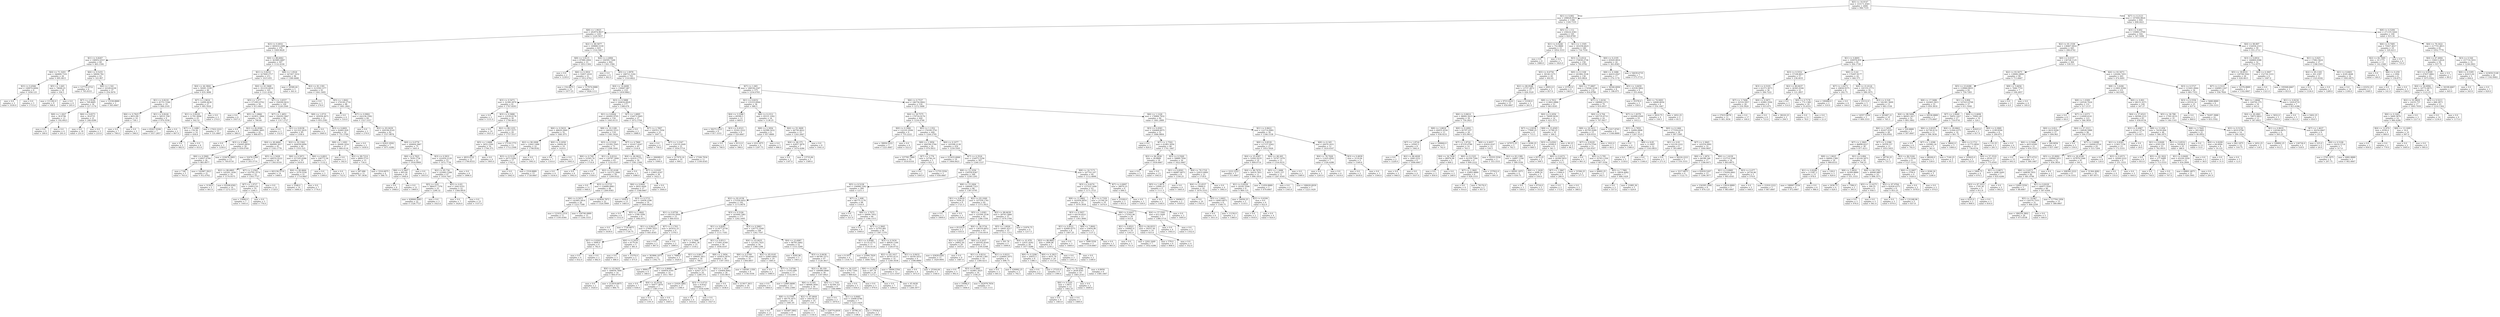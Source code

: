 digraph Tree {
node [shape=box] ;
0 [label="X[5] <= 10.9147\nmse = 333171.4565\nsamples = 2000\nvalue = 996.7335"] ;
1 [label="X[1] <= 0.892\nmse = 298628.9533\nsamples = 1396\nvalue = 1164.7335"] ;
0 -> 1 [labeldistance=2.5, labelangle=45, headlabel="True"] ;
2 [label="X[8] <= 1.9025\nmse = 282874.9637\nsamples = 1201\nvalue = 1220.5637"] ;
1 -> 2 ;
3 [label="X[3] <= 0.4932\nmse = 400410.2486\nsamples = 376\nvalue = 1009.9628"] ;
2 -> 3 ;
4 [label="X[1] <= 0.8267\nmse = 198952.6557\nsamples = 69\nvalue = 465.1594"] ;
3 -> 4 ;
5 [label="X[4] <= 71.3203\nmse = 346800.7101\nsamples = 26\nvalue = 695.4615"] ;
4 -> 5 ;
6 [label="X[3] <= 0.4566\nmse = 109974.6094\nsamples = 8\nvalue = 1458.125"] ;
5 -> 6 ;
7 [label="mse = 0.0\nsamples = 3\nvalue = 1030.0"] ;
6 -> 7 ;
8 [label="mse = 0.0\nsamples = 5\nvalue = 1715.0"] ;
6 -> 8 ;
9 [label="X[5] <= 1.645\nmse = 78648.25\nsamples = 18\nvalue = 356.5"] ;
5 -> 9 ;
10 [label="mse = 111392.0\nsamples = 9\nvalue = 508.0"] ;
9 -> 10 ;
11 [label="mse = 0.0\nsamples = 9\nvalue = 205.0"] ;
9 -> 11 ;
12 [label="X[6] <= 0.5255\nmse = 58094.782\nsamples = 43\nvalue = 325.907"] ;
4 -> 12 ;
13 [label="mse = 127733.4722\nsamples = 6\nvalue = 765.8333"] ;
12 -> 13 ;
14 [label="X[8] <= 1.541\nmse = 10328.6238\nsamples = 37\nvalue = 254.5676"] ;
12 -> 14 ;
15 [label="X[7] <= 2.9142\nmse = 769.8685\nsamples = 34\nvalue = 227.1176"] ;
14 -> 15 ;
16 [label="X[8] <= 1.2027\nmse = 30.6746\nsamples = 13\nvalue = 192.6923"] ;
15 -> 16 ;
17 [label="mse = 0.0\nsamples = 9\nvalue = 189.0"] ;
16 -> 17 ;
18 [label="mse = 0.0\nsamples = 4\nvalue = 201.0"] ;
16 -> 18 ;
19 [label="X[6] <= 0.6573\nmse = 39.6735\nsamples = 21\nvalue = 248.4286"] ;
15 -> 19 ;
20 [label="mse = 0.0\nsamples = 18\nvalue = 251.0"] ;
19 -> 20 ;
21 [label="mse = 0.0\nsamples = 3\nvalue = 233.0"] ;
19 -> 21 ;
22 [label="mse = 13338.8889\nsamples = 3\nvalue = 565.6667"] ;
14 -> 22 ;
23 [label="X[4] <= 88.6062\nmse = 363985.6687\nsamples = 307\nvalue = 1132.4104"] ;
3 -> 23 ;
24 [label="X[1] <= 0.8232\nmse = 327849.2717\nsamples = 211\nvalue = 1015.455"] ;
23 -> 24 ;
25 [label="X[4] <= 44.3844\nmse = 59281.3199\nsamples = 46\nvalue = 635.3696"] ;
24 -> 25 ;
26 [label="X[1] <= 0.8218\nmse = 45751.5346\nsamples = 19\nvalue = 848.2105"] ;
25 -> 26 ;
27 [label="X[6] <= 0.7825\nmse = 8653.89\nsamples = 10\nvalue = 738.1"] ;
26 -> 27 ;
28 [label="mse = 0.0\nsamples = 7\nvalue = 799.0"] ;
27 -> 28 ;
29 [label="mse = 0.0\nsamples = 3\nvalue = 596.0"] ;
27 -> 29 ;
30 [label="X[1] <= 0.8226\nmse = 58531.358\nsamples = 9\nvalue = 970.5556"] ;
26 -> 30 ;
31 [label="mse = 65427.9184\nsamples = 7\nvalue = 1017.2857"] ;
30 -> 31 ;
32 [label="mse = 0.0\nsamples = 2\nvalue = 807.0"] ;
30 -> 32 ;
33 [label="X[7] <= 2.9616\nmse = 14490.4636\nsamples = 27\nvalue = 485.5926"] ;
25 -> 33 ;
34 [label="X[1] <= 0.8229\nmse = 11781.4496\nsamples = 25\nvalue = 502.52"] ;
33 -> 34 ;
35 [label="X[7] <= 2.1488\nmse = 134.56\nsamples = 10\nvalue = 458.8"] ;
34 -> 35 ;
36 [label="mse = 0.0\nsamples = 2\nvalue = 482.0"] ;
35 -> 36 ;
37 [label="mse = 0.0\nsamples = 8\nvalue = 453.0"] ;
35 -> 37 ;
38 [label="mse = 17422.2222\nsamples = 15\nvalue = 531.6667"] ;
34 -> 38 ;
39 [label="mse = 0.0\nsamples = 2\nvalue = 274.0"] ;
33 -> 39 ;
40 [label="X[4] <= 43.3468\nmse = 351219.4918\nsamples = 165\nvalue = 1121.4182"] ;
24 -> 40 ;
41 [label="X[5] <= 1.077\nmse = 271993.0702\nsamples = 56\nvalue = 913.4643"] ;
40 -> 41 ;
42 [label="mse = 0.0\nsamples = 6\nvalue = 1937.0"] ;
41 -> 42 ;
43 [label="X[5] <= 1.0866\nmse = 163831.3904\nsamples = 50\nvalue = 790.64"] ;
41 -> 43 ;
44 [label="mse = 0.0\nsamples = 8\nvalue = 380.0"] ;
43 -> 44 ;
45 [label="X[2] <= 82.8366\nmse = 156800.3605\nsamples = 42\nvalue = 868.8571"] ;
43 -> 45 ;
46 [label="mse = 0.0\nsamples = 3\nvalue = 1256.0"] ;
45 -> 46 ;
47 [label="X[3] <= 0.5682\nmse = 156445.8659\nsamples = 39\nvalue = 839.0769"] ;
45 -> 47 ;
48 [label="X[6] <= 0.5969\nmse = 118927.0784\nsamples = 26\nvalue = 883.8077"] ;
47 -> 48 ;
49 [label="mse = 7.84\nsamples = 5\nvalue = 763.4"] ;
48 -> 49 ;
50 [label="mse = 142967.3923\nsamples = 21\nvalue = 912.4762"] ;
48 -> 50 ;
51 [label="mse = 219478.3905\nsamples = 13\nvalue = 749.6154"] ;
47 -> 51 ;
52 [label="X[7] <= 3.6557\nmse = 358290.9432\nsamples = 109\nvalue = 1228.2569"] ;
40 -> 52 ;
53 [label="X[7] <= 1.4851\nmse = 358292.5847\nsamples = 88\nvalue = 1317.2727"] ;
52 -> 53 ;
54 [label="mse = 0.0\nsamples = 3\nvalue = 152.0"] ;
53 -> 54 ;
55 [label="X[1] <= 0.8238\nmse = 321322.2635\nsamples = 85\nvalue = 1358.4"] ;
53 -> 55 ;
56 [label="X[4] <= 49.4664\nmse = 306999.3017\nsamples = 45\nvalue = 1183.1778"] ;
55 -> 56 ;
57 [label="mse = 32476.5306\nsamples = 7\nvalue = 203.5714"] ;
56 -> 57 ;
58 [label="X[5] <= 2.5428\nmse = 148232.0222\nsamples = 38\nvalue = 1363.6316"] ;
56 -> 58 ;
59 [label="X[2] <= 88.6805\nmse = 145201.1836\nsamples = 16\nvalue = 1170.9375"] ;
58 -> 59 ;
60 [label="mse = 3136.0\nsamples = 2\nvalue = 461.0"] ;
59 -> 60 ;
61 [label="mse = 83208.6582\nsamples = 14\nvalue = 1272.3571"] ;
59 -> 61 ;
62 [label="X[7] <= 2.2562\nmse = 103792.3574\nsamples = 22\nvalue = 1503.7727"] ;
58 -> 62 ;
63 [label="X[7] <= 1.9727\nmse = 104912.01\nsamples = 10\nvalue = 1244.3"] ;
62 -> 63 ;
64 [label="mse = 15606.0\nsamples = 7\nvalue = 1445.0"] ;
63 -> 64 ;
65 [label="mse = 0.0\nsamples = 3\nvalue = 776.0"] ;
63 -> 65 ;
66 [label="mse = 0.0\nsamples = 12\nvalue = 1720.0"] ;
62 -> 66 ;
67 [label="X[2] <= 92.3362\nmse = 264036.6494\nsamples = 40\nvalue = 1555.525"] ;
55 -> 67 ;
68 [label="X[6] <= 0.5973\nmse = 257245.0286\nsamples = 35\nvalue = 1616.0"] ;
67 -> 68 ;
69 [label="mse = 601236.5714\nsamples = 14\nvalue = 1468.0"] ;
68 -> 69 ;
70 [label="X[4] <= 49.4664\nmse = 3579.5556\nsamples = 21\nvalue = 1714.6667"] ;
68 -> 70 ;
71 [label="mse = 2548.0\nsamples = 14\nvalue = 1684.0"] ;
70 -> 71 ;
72 [label="mse = 0.0\nsamples = 7\nvalue = 1776.0"] ;
70 -> 72 ;
73 [label="X[6] <= 0.6821\nmse = 106773.36\nsamples = 5\nvalue = 1132.2"] ;
67 -> 73 ;
74 [label="mse = 0.0\nsamples = 3\nvalue = 1399.0"] ;
73 -> 74 ;
75 [label="mse = 0.0\nsamples = 2\nvalue = 732.0"] ;
73 -> 75 ;
76 [label="X[8] <= 1.0731\nmse = 185936.4671\nsamples = 21\nvalue = 855.2381"] ;
52 -> 76 ;
77 [label="mse = 0.0\nsamples = 2\nvalue = 1840.0"] ;
76 -> 77 ;
78 [label="X[3] <= 0.6601\nmse = 92683.928\nsamples = 19\nvalue = 751.5789"] ;
76 -> 78 ;
79 [label="X[8] <= 1.1093\nmse = 39449.1834\nsamples = 17\nvalue = 669.4118"] ;
78 -> 79 ;
80 [label="mse = 0.0\nsamples = 2\nvalue = 182.0"] ;
79 -> 80 ;
81 [label="X[2] <= 89.7214\nmse = 8809.5733\nsamples = 15\nvalue = 734.4"] ;
79 -> 81 ;
82 [label="mse = 287.686\nsamples = 11\nvalue = 787.3636"] ;
81 -> 82 ;
83 [label="mse = 3316.6875\nsamples = 4\nvalue = 588.75"] ;
81 -> 83 ;
84 [label="mse = 0.0\nsamples = 2\nvalue = 1450.0"] ;
78 -> 84 ;
85 [label="X[8] <= 1.0524\nmse = 347267.1032\nsamples = 96\nvalue = 1389.4688"] ;
23 -> 85 ;
86 [label="mse = 16589.44\nsamples = 5\nvalue = 441.6"] ;
85 -> 86 ;
87 [label="X[2] <= 81.1391\nmse = 313358.1377\nsamples = 91\nvalue = 1441.5495"] ;
85 -> 87 ;
88 [label="mse = 0.0\nsamples = 3\nvalue = 276.0"] ;
87 -> 88 ;
89 [label="X[5] <= 1.0642\nmse = 276149.2716\nsamples = 88\nvalue = 1481.2841"] ;
87 -> 89 ;
90 [label="mse = 0.0\nsamples = 4\nvalue = 510.0"] ;
89 -> 90 ;
91 [label="X[7] <= 0.9902\nmse = 242236.5582\nsamples = 84\nvalue = 1527.5357"] ;
89 -> 91 ;
92 [label="mse = 0.0\nsamples = 2\nvalue = 279.0"] ;
91 -> 92 ;
93 [label="X[2] <= 83.0439\nmse = 209196.9145\nsamples = 82\nvalue = 1557.9878"] ;
91 -> 93 ;
94 [label="mse = 42421.9592\nsamples = 7\nvalue = 1071.4286"] ;
93 -> 94 ;
95 [label="X[0] <= 0.4776\nmse = 200604.5867\nsamples = 75\nvalue = 1603.4"] ;
93 -> 95 ;
96 [label="X[6] <= 0.7825\nmse = 7839.1736\nsamples = 22\nvalue = 1918.0909"] ;
95 -> 96 ;
97 [label="X[6] <= 0.3467\nmse = 893.04\nsamples = 20\nvalue = 1944.6"] ;
96 -> 97 ;
98 [label="mse = 0.0\nsamples = 8\nvalue = 1908.0"] ;
97 -> 98 ;
99 [label="mse = 0.0\nsamples = 12\nvalue = 1969.0"] ;
97 -> 99 ;
100 [label="mse = 0.0\nsamples = 2\nvalue = 1653.0"] ;
96 -> 100 ;
101 [label="X[3] <= 0.5831\nmse = 222450.2129\nsamples = 53\nvalue = 1472.7736"] ;
95 -> 101 ;
102 [label="X[2] <= 85.736\nmse = 225062.5306\nsamples = 47\nvalue = 1418.7447"] ;
101 -> 102 ;
103 [label="X[5] <= 4.83\nmse = 386437.7376\nsamples = 25\nvalue = 1290.32"] ;
102 -> 103 ;
104 [label="mse = 428060.4483\nsamples = 22\nvalue = 1326.7727"] ;
103 -> 104 ;
105 [label="mse = 0.0\nsamples = 3\nvalue = 1023.0"] ;
103 -> 105 ;
106 [label="X[5] <= 4.83\nmse = 1642.0351\nsamples = 22\nvalue = 1564.6818"] ;
102 -> 106 ;
107 [label="mse = 0.0\nsamples = 7\nvalue = 1624.0"] ;
106 -> 107 ;
108 [label="mse = 0.0\nsamples = 15\nvalue = 1537.0"] ;
106 -> 108 ;
109 [label="mse = 0.0\nsamples = 6\nvalue = 1896.0"] ;
101 -> 109 ;
110 [label="X[2] <= 80.5877\nmse = 199880.5339\nsamples = 825\nvalue = 1316.5467"] ;
2 -> 110 ;
111 [label="X[8] <= 5.9115\nmse = 87980.2004\nsamples = 23\nvalue = 1853.1304"] ;
110 -> 111 ;
112 [label="mse = 0.0\nsamples = 2\nvalue = 1230.0"] ;
111 -> 112 ;
113 [label="X[6] <= 0.3916\nmse = 55857.2018\nsamples = 21\nvalue = 1912.4762"] ;
111 -> 113 ;
114 [label="mse = 154.6875\nsamples = 12\nvalue = 1977.25"] ;
113 -> 114 ;
115 [label="mse = 117074.0988\nsamples = 9\nvalue = 1826.1111"] ;
113 -> 115 ;
116 [label="X[4] <= 2.4994\nmse = 194595.7268\nsamples = 802\nvalue = 1301.1584"] ;
110 -> 116 ;
117 [label="mse = 0.0\nsamples = 9\nvalue = 462.0"] ;
116 -> 117 ;
118 [label="X[5] <= 1.0978\nmse = 188721.5182\nsamples = 793\nvalue = 1310.6822"] ;
116 -> 118 ;
119 [label="X[4] <= 14.4408\nmse = 158467.087\nsamples = 218\nvalue = 1459.9862"] ;
118 -> 119 ;
120 [label="X[3] <= 0.5473\nmse = 32390.2879\nsamples = 41\nvalue = 1767.8293"] ;
119 -> 120 ;
121 [label="mse = 0.0\nsamples = 2\nvalue = 1151.0"] ;
120 -> 121 ;
122 [label="X[3] <= 0.5888\nmse = 13539.0178\nsamples = 39\nvalue = 1799.4615"] ;
120 -> 122 ;
123 [label="mse = 0.0\nsamples = 10\nvalue = 1921.0"] ;
122 -> 123 ;
124 [label="X[2] <= 89.1255\nmse = 11357.5577\nsamples = 29\nvalue = 1757.5517"] ;
122 -> 124 ;
125 [label="X[5] <= 1.0488\nmse = 3652.2344\nsamples = 16\nvalue = 1794.375"] ;
124 -> 125 ;
126 [label="mse = 4819.4722\nsamples = 12\nvalue = 1790.8333"] ;
125 -> 126 ;
127 [label="mse = 0.0\nsamples = 4\nvalue = 1805.0"] ;
125 -> 127 ;
128 [label="mse = 17118.1775\nsamples = 13\nvalue = 1712.2308"] ;
124 -> 128 ;
129 [label="X[3] <= 0.5888\nmse = 160634.6929\nsamples = 177\nvalue = 1388.678"] ;
119 -> 129 ;
130 [label="X[1] <= 0.8264\nmse = 140492.9705\nsamples = 150\nvalue = 1445.6133"] ;
129 -> 130 ;
131 [label="X[6] <= 0.5619\nmse = 48629.2969\nsamples = 32\nvalue = 1681.875"] ;
130 -> 131 ;
132 [label="X[2] <= 90.2008\nmse = 13042.1488\nsamples = 22\nvalue = 1798.8182"] ;
131 -> 132 ;
133 [label="X[3] <= 0.5132\nmse = 2673.5294\nsamples = 17\nvalue = 1742.0"] ;
132 -> 133 ;
134 [label="mse = 0.0\nsamples = 2\nvalue = 1842.0"] ;
133 -> 134 ;
135 [label="mse = 1518.8889\nsamples = 15\nvalue = 1728.6667"] ;
133 -> 135 ;
136 [label="mse = 0.0\nsamples = 5\nvalue = 1992.0"] ;
132 -> 136 ;
137 [label="X[0] <= 0.2058\nmse = 30644.04\nsamples = 10\nvalue = 1424.6"] ;
131 -> 137 ;
138 [label="mse = 0.0\nsamples = 7\nvalue = 1310.0"] ;
137 -> 138 ;
139 [label="mse = 0.0\nsamples = 3\nvalue = 1692.0"] ;
137 -> 139 ;
140 [label="X[8] <= 10.1189\nmse = 146162.5533\nsamples = 118\nvalue = 1381.5424"] ;
130 -> 140 ;
141 [label="X[3] <= 0.5329\nmse = 155392.3565\nsamples = 73\nvalue = 1298.1644"] ;
140 -> 141 ;
142 [label="X[6] <= 0.749\nmse = 52565.76\nsamples = 10\nvalue = 1714.8"] ;
141 -> 142 ;
143 [label="mse = 0.0\nsamples = 4\nvalue = 1434.0"] ;
142 -> 143 ;
144 [label="mse = 0.0\nsamples = 6\nvalue = 1902.0"] ;
142 -> 144 ;
145 [label="X[1] <= 0.8314\nmse = 139787.3006\nsamples = 63\nvalue = 1232.0317"] ;
141 -> 145 ;
146 [label="mse = 0.0\nsamples = 4\nvalue = 1558.0"] ;
145 -> 146 ;
147 [label="X[2] <= 83.4168\nmse = 141572.2666\nsamples = 59\nvalue = 1209.9322"] ;
145 -> 147 ;
148 [label="mse = 0.0\nsamples = 11\nvalue = 948.0"] ;
147 -> 148 ;
149 [label="X[3] <= 0.5735\nmse = 154689.9983\nsamples = 48\nvalue = 1269.9583"] ;
147 -> 149 ;
150 [label="X[6] <= 0.5973\nmse = 142465.5814\nsamples = 26\nvalue = 1223.7308"] ;
149 -> 150 ;
151 [label="mse = 121632.2314\nsamples = 11\nvalue = 1195.6364"] ;
150 -> 151 ;
152 [label="mse = 156740.0889\nsamples = 15\nvalue = 1244.3333"] ;
150 -> 152 ;
153 [label="mse = 163626.7872\nsamples = 22\nvalue = 1324.5909"] ;
149 -> 153 ;
154 [label="X[7] <= 4.7969\nmse = 101617.6267\nsamples = 45\nvalue = 1516.8"] ;
140 -> 154 ;
155 [label="X[4] <= 46.9622\nmse = 42410.1775\nsamples = 39\nvalue = 1581.2308"] ;
154 -> 155 ;
156 [label="mse = 0.0\nsamples = 3\nvalue = 1086.0"] ;
155 -> 156 ;
157 [label="X[7] <= 4.0165\nmse = 23803.4167\nsamples = 36\nvalue = 1622.5"] ;
155 -> 157 ;
158 [label="X[6] <= 0.8441\nmse = 9932.4444\nsamples = 27\nvalue = 1548.6667"] ;
157 -> 158 ;
159 [label="mse = 1050.0\nsamples = 13\nvalue = 1483.0"] ;
158 -> 159 ;
160 [label="X[3] <= 0.5733\nmse = 10458.2296\nsamples = 14\nvalue = 1609.6429"] ;
158 -> 160 ;
161 [label="mse = 0.0\nsamples = 6\nvalue = 1512.0"] ;
160 -> 161 ;
162 [label="X[5] <= 1.0642\nmse = 5788.3594\nsamples = 8\nvalue = 1682.875"] ;
160 -> 162 ;
163 [label="mse = 0.0\nsamples = 4\nvalue = 1639.0"] ;
162 -> 163 ;
164 [label="mse = 7726.6875\nsamples = 4\nvalue = 1726.75"] ;
162 -> 164 ;
165 [label="mse = 0.0\nsamples = 9\nvalue = 1844.0"] ;
157 -> 165 ;
166 [label="mse = 284089.0\nsamples = 6\nvalue = 1098.0"] ;
154 -> 166 ;
167 [label="X[7] <= 1.6895\nmse = 154473.5665\nsamples = 27\nvalue = 1072.3704"] ;
129 -> 167 ;
168 [label="mse = 0.0\nsamples = 2\nvalue = 1888.0"] ;
167 -> 168 ;
169 [label="X[7] <= 2.7897\nmse = 109353.7056\nsamples = 25\nvalue = 1007.12"] ;
167 -> 169 ;
170 [label="mse = 0.0\nsamples = 4\nvalue = 758.0"] ;
169 -> 170 ;
171 [label="X[7] <= 3.2347\nmse = 116110.2449\nsamples = 21\nvalue = 1054.5714"] ;
169 -> 171 ;
172 [label="mse = 217970.16\nsamples = 10\nvalue = 994.2"] ;
171 -> 172 ;
173 [label="mse = 17184.7934\nsamples = 11\nvalue = 1109.4545"] ;
171 -> 173 ;
174 [label="X[7] <= 1.065\nmse = 188536.2307\nsamples = 575\nvalue = 1254.0765"] ;
118 -> 174 ;
175 [label="X[1] <= 0.8252\nmse = 135333.6944\nsamples = 36\nvalue = 980.5"] ;
174 -> 175 ;
176 [label="X[4] <= 5.5386\nmse = 69390.5\nsamples = 12\nvalue = 669.0"] ;
175 -> 176 ;
177 [label="mse = 59273.2222\nsamples = 6\nvalue = 817.3333"] ;
176 -> 177 ;
178 [label="X[3] <= 0.4523\nmse = 35502.2222\nsamples = 6\nvalue = 520.6667"] ;
176 -> 178 ;
179 [label="mse = 0.0\nsamples = 2\nvalue = 766.0"] ;
178 -> 179 ;
180 [label="mse = 8112.0\nsamples = 4\nvalue = 398.0"] ;
178 -> 180 ;
181 [label="X[6] <= 0.2312\nmse = 95531.1042\nsamples = 24\nvalue = 1136.25"] ;
175 -> 181 ;
182 [label="X[8] <= 2.3956\nmse = 92588.5432\nsamples = 9\nvalue = 957.8889"] ;
181 -> 182 ;
183 [label="mse = 414.1875\nsamples = 4\nvalue = 1297.75"] ;
182 -> 183 ;
184 [label="mse = 0.0\nsamples = 5\nvalue = 686.0"] ;
182 -> 184 ;
185 [label="X[4] <= 55.3609\nmse = 66756.4622\nsamples = 15\nvalue = 1243.2667"] ;
181 -> 185 ;
186 [label="X[4] <= 46.375\nmse = 42857.3878\nsamples = 7\nvalue = 1474.4286"] ;
185 -> 186 ;
187 [label="mse = 0.0\nsamples = 2\nvalue = 1187.0"] ;
186 -> 187 ;
188 [label="mse = 13735.84\nsamples = 5\nvalue = 1589.4"] ;
186 -> 188 ;
189 [label="mse = 0.0\nsamples = 8\nvalue = 1041.0"] ;
185 -> 189 ;
190 [label="X[6] <= 0.7537\nmse = 186756.9062\nsamples = 539\nvalue = 1272.3488"] ;
174 -> 190 ;
191 [label="X[4] <= 18.7575\nmse = 179724.9176\nsamples = 449\nvalue = 1234.4766"] ;
190 -> 191 ;
192 [label="X[0] <= 0.1906\nmse = 122101.9506\nsamples = 9\nvalue = 755.2222"] ;
191 -> 192 ;
193 [label="mse = 39950.2222\nsamples = 3\nvalue = 1221.6667"] ;
192 -> 193 ;
194 [label="mse = 0.0\nsamples = 6\nvalue = 522.0"] ;
192 -> 194 ;
195 [label="X[5] <= 1.1352\nmse = 176109.3741\nsamples = 440\nvalue = 1244.2795"] ;
191 -> 195 ;
196 [label="X[8] <= 2.3956\nmse = 284196.5764\nsamples = 24\nvalue = 979.5833"] ;
195 -> 196 ;
197 [label="mse = 337785.7064\nsamples = 19\nvalue = 1018.6316"] ;
196 -> 197 ;
198 [label="X[7] <= 3.776\nmse = 52746.16\nsamples = 5\nvalue = 831.2"] ;
196 -> 198 ;
199 [label="mse = 0.0\nsamples = 2\nvalue = 1093.0"] ;
198 -> 199 ;
200 [label="mse = 11755.5556\nsamples = 3\nvalue = 656.6667"] ;
198 -> 200 ;
201 [label="X[0] <= 0.1077\nmse = 165598.2138\nsamples = 416\nvalue = 1259.5505"] ;
195 -> 201 ;
202 [label="mse = 215433.6066\nsamples = 19\nvalue = 1664.8421"] ;
201 -> 202 ;
203 [label="X[7] <= 4.3524\nmse = 154975.5356\nsamples = 397\nvalue = 1240.1537"] ;
201 -> 203 ;
204 [label="X[8] <= 12.3256\nmse = 150559.8367\nsamples = 348\nvalue = 1258.1293"] ;
203 -> 204 ;
205 [label="X[5] <= 8.5238\nmse = 156066.3362\nsamples = 260\nvalue = 1211.1"] ;
204 -> 205 ;
206 [label="X[2] <= 82.4158\nmse = 175329.4452\nsamples = 192\nvalue = 1173.9479"] ;
205 -> 206 ;
207 [label="X[1] <= 0.8758\nmse = 195318.5956\nsamples = 15\nvalue = 840.9333"] ;
206 -> 207 ;
208 [label="X[1] <= 0.8412\nmse = 27909.7025\nsamples = 11\nvalue = 645.4545"] ;
207 -> 208 ;
209 [label="X[1] <= 0.8263\nmse = 5000.0\nsamples = 6\nvalue = 782.0"] ;
208 -> 209 ;
210 [label="mse = 0.0\nsamples = 4\nvalue = 832.0"] ;
209 -> 210 ;
211 [label="mse = 0.0\nsamples = 2\nvalue = 682.0"] ;
209 -> 211 ;
212 [label="X[0] <= 0.2419\nmse = 6179.44\nsamples = 5\nvalue = 481.6"] ;
208 -> 212 ;
213 [label="mse = 0.0\nsamples = 3\nvalue = 486.0"] ;
212 -> 213 ;
214 [label="mse = 15376.0\nsamples = 2\nvalue = 475.0"] ;
212 -> 214 ;
215 [label="X[7] <= 2.1763\nmse = 261632.25\nsamples = 4\nvalue = 1378.5"] ;
207 -> 215 ;
216 [label="mse = 0.0\nsamples = 2\nvalue = 867.0"] ;
215 -> 216 ;
217 [label="mse = 0.0\nsamples = 2\nvalue = 1890.0"] ;
215 -> 217 ;
218 [label="X[3] <= 0.5194\nmse = 163440.7961\nsamples = 177\nvalue = 1202.1695"] ;
206 -> 218 ;
219 [label="X[1] <= 0.8287\nmse = 213477.0756\nsamples = 71\nvalue = 1111.7183"] ;
218 -> 219 ;
220 [label="X[7] <= 3.7406\nmse = 314861.36\nsamples = 15\nvalue = 1318.2"] ;
219 -> 220 ;
221 [label="mse = 363866.1875\nsamples = 12\nvalue = 1392.75"] ;
220 -> 221 ;
222 [label="mse = 7688.0\nsamples = 3\nvalue = 1020.0"] ;
220 -> 222 ;
223 [label="X[1] <= 0.8513\nmse = 171841.6349\nsamples = 56\nvalue = 1056.4107"] ;
219 -> 223 ;
224 [label="X[1] <= 0.8411\nmse = 199045.3611\nsamples = 18\nvalue = 780.5"] ;
223 -> 224 ;
225 [label="X[4] <= 43.9435\nmse = 184656.7806\nsamples = 14\nvalue = 904.0714"] ;
224 -> 225 ;
226 [label="mse = 0.0\nsamples = 2\nvalue = 1020.0"] ;
225 -> 226 ;
227 [label="mse = 212819.6875\nsamples = 12\nvalue = 884.75"] ;
225 -> 227 ;
228 [label="mse = 8904.5\nsamples = 4\nvalue = 348.0"] ;
224 -> 228 ;
229 [label="X[8] <= 2.3956\nmse = 105814.5679\nsamples = 38\nvalue = 1187.1053"] ;
223 -> 229 ;
230 [label="X[1] <= 0.8688\nmse = 164954.4541\nsamples = 14\nvalue = 1011.7857"] ;
229 -> 230 ;
231 [label="mse = 0.0\nsamples = 7\nvalue = 638.0"] ;
230 -> 231 ;
232 [label="X[4] <= 45.6534\nmse = 50477.3878\nsamples = 7\nvalue = 1385.5714"] ;
230 -> 232 ;
233 [label="mse = 0.0\nsamples = 4\nvalue = 1191.0"] ;
232 -> 233 ;
234 [label="mse = 0.0\nsamples = 3\nvalue = 1645.0"] ;
232 -> 234 ;
235 [label="X[4] <= 79.6111\nmse = 42927.3177\nsamples = 24\nvalue = 1289.375"] ;
229 -> 235 ;
236 [label="mse = 21620.5882\nsamples = 17\nvalue = 1396.0"] ;
235 -> 236 ;
237 [label="X[3] <= 0.4733\nmse = 8.8163\nsamples = 7\nvalue = 1030.4286"] ;
235 -> 237 ;
238 [label="mse = 0.0\nsamples = 4\nvalue = 1033.0"] ;
237 -> 238 ;
239 [label="mse = 0.0\nsamples = 3\nvalue = 1027.0"] ;
237 -> 239 ;
240 [label="X[3] <= 0.5883\nmse = 120775.3549\nsamples = 106\nvalue = 1262.7547"] ;
218 -> 240 ;
241 [label="X[4] <= 43.9435\nmse = 121243.7425\nsamples = 54\nvalue = 1368.1296"] ;
240 -> 241 ;
242 [label="X[6] <= 0.5769\nmse = 157781.6441\nsamples = 35\nvalue = 1304.6857"] ;
241 -> 242 ;
243 [label="X[5] <= 1.1629\nmse = 150464.8062\nsamples = 26\nvalue = 1355.9615"] ;
242 -> 243 ;
244 [label="mse = 0.0\nsamples = 8\nvalue = 1438.0"] ;
243 -> 244 ;
245 [label="mse = 213017.3611\nsamples = 18\nvalue = 1319.5"] ;
243 -> 245 ;
246 [label="mse = 149381.1358\nsamples = 9\nvalue = 1156.5556"] ;
242 -> 246 ;
247 [label="X[2] <= 85.0145\nmse = 32863.6842\nsamples = 19\nvalue = 1485.0"] ;
241 -> 247 ;
248 [label="mse = 0.0\nsamples = 2\nvalue = 1080.0"] ;
247 -> 248 ;
249 [label="X[7] <= 3.6706\nmse = 15162.699\nsamples = 17\nvalue = 1532.6471"] ;
247 -> 249 ;
250 [label="mse = 0.0\nsamples = 4\nvalue = 1664.0"] ;
249 -> 250 ;
251 [label="mse = 12885.8698\nsamples = 13\nvalue = 1492.2308"] ;
249 -> 251 ;
252 [label="X[4] <= 23.6987\nmse = 96783.5662\nsamples = 52\nvalue = 1153.3269"] ;
240 -> 252 ;
253 [label="mse = 9292.96\nsamples = 5\nvalue = 1463.2"] ;
252 -> 253 ;
254 [label="X[3] <= 0.6638\nmse = 94789.3373\nsamples = 47\nvalue = 1120.3617"] ;
252 -> 254 ;
255 [label="X[2] <= 89.359\nmse = 100089.0848\nsamples = 39\nvalue = 1167.6923"] ;
254 -> 255 ;
256 [label="X[6] <= 0.505\nmse = 86948.3956\nsamples = 30\nvalue = 1107.9333"] ;
255 -> 256 ;
257 [label="X[8] <= 9.3769\nmse = 48176.3475\nsamples = 20\nvalue = 1081.05"] ;
256 -> 257 ;
258 [label="mse = 0.0\nsamples = 11\nvalue = 1057.0"] ;
257 -> 258 ;
259 [label="mse = 105487.5802\nsamples = 9\nvalue = 1110.4444"] ;
257 -> 259 ;
260 [label="X[2] <= 87.8644\nmse = 160156.21\nsamples = 10\nvalue = 1161.7"] ;
256 -> 260 ;
261 [label="mse = 0.0\nsamples = 3\nvalue = 1156.0"] ;
260 -> 261 ;
262 [label="mse = 228774.6939\nsamples = 7\nvalue = 1164.1429"] ;
260 -> 262 ;
263 [label="X[5] <= 1.7161\nmse = 92308.321\nsamples = 9\nvalue = 1366.8889"] ;
255 -> 263 ;
264 [label="mse = 0.0\nsamples = 2\nvalue = 1870.0"] ;
263 -> 264 ;
265 [label="X[1] <= 0.8485\nmse = 25698.9796\nsamples = 7\nvalue = 1223.1429"] ;
263 -> 265 ;
266 [label="mse = 16796.16\nsamples = 5\nvalue = 1188.8"] ;
265 -> 266 ;
267 [label="mse = 37636.0\nsamples = 2\nvalue = 1309.0"] ;
265 -> 267 ;
268 [label="X[4] <= 36.2337\nmse = 4792.7344\nsamples = 8\nvalue = 889.625"] ;
254 -> 268 ;
269 [label="mse = 0.0\nsamples = 5\nvalue = 836.0"] ;
268 -> 269 ;
270 [label="mse = 0.0\nsamples = 3\nvalue = 979.0"] ;
268 -> 270 ;
271 [label="X[7] <= 1.608\nmse = 86775.1176\nsamples = 68\nvalue = 1316.0"] ;
205 -> 271 ;
272 [label="mse = 0.0\nsamples = 2\nvalue = 321.0"] ;
271 -> 272 ;
273 [label="X[8] <= 3.7075\nmse = 58494.7952\nsamples = 66\nvalue = 1346.1515"] ;
271 -> 273 ;
274 [label="mse = 0.0\nsamples = 8\nvalue = 1049.0"] ;
273 -> 274 ;
275 [label="X[7] <= 2.3845\nmse = 52703.981\nsamples = 58\nvalue = 1387.1379"] ;
273 -> 275 ;
276 [label="X[1] <= 0.8589\nmse = 31132.4775\nsamples = 17\nvalue = 1534.4118"] ;
275 -> 276 ;
277 [label="mse = 9.1875\nsamples = 4\nvalue = 1318.75"] ;
276 -> 277 ;
278 [label="mse = 21994.7929\nsamples = 13\nvalue = 1600.7692"] ;
276 -> 278 ;
279 [label="X[3] <= 0.5434\nmse = 48926.1166\nsamples = 41\nvalue = 1326.0732"] ;
275 -> 279 ;
280 [label="X[2] <= 83.1617\nmse = 30703.4131\nsamples = 32\nvalue = 1249.3438"] ;
279 -> 280 ;
281 [label="X[6] <= 0.3434\nmse = 287.79\nsamples = 20\nvalue = 1272.1"] ;
280 -> 281 ;
282 [label="mse = 0.0\nsamples = 7\nvalue = 1294.0"] ;
281 -> 282 ;
283 [label="mse = 45.4438\nsamples = 13\nvalue = 1260.3077"] ;
281 -> 283 ;
284 [label="mse = 79094.5764\nsamples = 12\nvalue = 1211.4167"] ;
280 -> 284 ;
285 [label="X[1] <= 0.8432\nmse = 18356.5432\nsamples = 9\nvalue = 1598.8889"] ;
279 -> 285 ;
286 [label="mse = 0.0\nsamples = 4\nvalue = 1672.0"] ;
285 -> 286 ;
287 [label="mse = 25344.64\nsamples = 5\nvalue = 1540.4"] ;
285 -> 287 ;
288 [label="X[8] <= 15.2004\nmse = 108448.7323\nsamples = 88\nvalue = 1397.0795"] ;
204 -> 288 ;
289 [label="X[1] <= 0.8416\nmse = 7656.25\nsamples = 6\nvalue = 1721.5"] ;
288 -> 289 ;
290 [label="mse = 0.0\nsamples = 3\nvalue = 1809.0"] ;
289 -> 290 ;
291 [label="mse = 0.0\nsamples = 3\nvalue = 1634.0"] ;
289 -> 291 ;
292 [label="X[2] <= 83.1049\nmse = 107559.1761\nsamples = 82\nvalue = 1373.3415"] ;
288 -> 292 ;
293 [label="X[5] <= 1.6383\nmse = 155500.3536\nsamples = 45\nvalue = 1286.1556"] ;
292 -> 293 ;
294 [label="mse = 81225.0\nsamples = 2\nvalue = 635.0"] ;
293 -> 294 ;
295 [label="X[4] <= 56.5734\nmse = 138316.6652\nsamples = 43\nvalue = 1316.4419"] ;
293 -> 295 ;
296 [label="X[1] <= 0.8221\nmse = 24802.44\nsamples = 20\nvalue = 1455.6"] ;
295 -> 296 ;
297 [label="mse = 43628.6281\nsamples = 11\nvalue = 1429.9091"] ;
296 -> 297 ;
298 [label="mse = 0.0\nsamples = 9\nvalue = 1487.0"] ;
296 -> 298 ;
299 [label="X[0] <= 0.2037\nmse = 205542.8544\nsamples = 23\nvalue = 1195.4348"] ;
295 -> 299 ;
300 [label="X[1] <= 0.8214\nmse = 138140.1385\nsamples = 19\nvalue = 1300.4211"] ;
299 -> 300 ;
301 [label="mse = 0.0\nsamples = 3\nvalue = 992.0"] ;
300 -> 301 ;
302 [label="X[3] <= 0.5845\nmse = 142861.5625\nsamples = 16\nvalue = 1358.25"] ;
300 -> 302 ;
303 [label="mse = 10086.0\nsamples = 7\nvalue = 1406.0"] ;
302 -> 303 ;
304 [label="mse = 242978.7654\nsamples = 9\nvalue = 1321.1111"] ;
302 -> 304 ;
305 [label="X[1] <= 0.8221\nmse = 224664.1875\nsamples = 4\nvalue = 696.75"] ;
299 -> 305 ;
306 [label="mse = 0.0\nsamples = 2\nvalue = 601.0"] ;
305 -> 306 ;
307 [label="mse = 430992.25\nsamples = 2\nvalue = 792.5"] ;
305 -> 307 ;
308 [label="X[2] <= 88.6639\nmse = 28763.5866\nsamples = 37\nvalue = 1479.3784"] ;
292 -> 308 ;
309 [label="X[5] <= 1.6026\nmse = 16641.6217\nsamples = 33\nvalue = 1511.1212"] ;
308 -> 309 ;
310 [label="mse = 501.76\nsamples = 5\nvalue = 1699.8"] ;
309 -> 310 ;
311 [label="X[4] <= 41.878\nmse = 12031.4592\nsamples = 28\nvalue = 1477.4286"] ;
309 -> 311 ;
312 [label="X[0] <= 0.3296\nmse = 20455.5\nsamples = 8\nvalue = 1386.5"] ;
311 -> 312 ;
313 [label="mse = 0.0\nsamples = 2\nvalue = 1376.0"] ;
312 -> 313 ;
314 [label="mse = 27225.0\nsamples = 6\nvalue = 1390.0"] ;
312 -> 314 ;
315 [label="X[0] <= 0.3815\nmse = 4031.76\nsamples = 20\nvalue = 1513.8"] ;
311 -> 315 ;
316 [label="X[4] <= 78.5296\nmse = 2638.4541\nsamples = 14\nvalue = 1483.2143"] ;
315 -> 316 ;
317 [label="X[6] <= 0.5101\nmse = 1.6875\nsamples = 12\nvalue = 1462.25"] ;
316 -> 317 ;
318 [label="mse = 0.0\nsamples = 9\nvalue = 1463.0"] ;
317 -> 318 ;
319 [label="mse = 0.0\nsamples = 3\nvalue = 1460.0"] ;
317 -> 319 ;
320 [label="mse = 0.0\nsamples = 2\nvalue = 1609.0"] ;
316 -> 320 ;
321 [label="mse = 6.8056\nsamples = 6\nvalue = 1585.1667"] ;
315 -> 321 ;
322 [label="mse = 51876.75\nsamples = 4\nvalue = 1217.5"] ;
308 -> 322 ;
323 [label="X[8] <= 16.7173\nmse = 167743.107\nsamples = 49\nvalue = 1112.4898"] ;
203 -> 323 ;
324 [label="X[3] <= 0.6274\nmse = 157522.1406\nsamples = 43\nvalue = 1171.3721"] ;
323 -> 324 ;
325 [label="X[8] <= 11.9862\nmse = 162456.9054\nsamples = 33\nvalue = 1079.3939"] ;
324 -> 325 ;
326 [label="X[3] <= 0.5957\nmse = 64154.8521\nsamples = 13\nvalue = 1303.3846"] ;
325 -> 326 ;
327 [label="X[1] <= 0.8521\nmse = 42668.4375\nsamples = 8\nvalue = 1407.25"] ;
326 -> 327 ;
328 [label="X[2] <= 88.8662\nmse = 2496.96\nsamples = 5\nvalue = 1250.2"] ;
327 -> 328 ;
329 [label="mse = 0.0\nsamples = 3\nvalue = 1291.0"] ;
328 -> 329 ;
330 [label="mse = 0.0\nsamples = 2\nvalue = 1189.0"] ;
328 -> 330 ;
331 [label="mse = 0.0\nsamples = 3\nvalue = 1669.0"] ;
327 -> 331 ;
332 [label="X[8] <= 7.8002\nmse = 53654.96\nsamples = 5\nvalue = 1137.2"] ;
326 -> 332 ;
333 [label="mse = 7099.5556\nsamples = 3\nvalue = 1318.6667"] ;
332 -> 333 ;
334 [label="mse = 0.0\nsamples = 2\nvalue = 865.0"] ;
332 -> 334 ;
335 [label="X[6] <= 0.4447\nmse = 172543.96\nsamples = 20\nvalue = 933.8"] ;
325 -> 335 ;
336 [label="X[1] <= 0.8521\nmse = 104862.0\nsamples = 10\nvalue = 1242.0"] ;
335 -> 336 ;
337 [label="mse = 0.0\nsamples = 3\nvalue = 751.0"] ;
336 -> 337 ;
338 [label="mse = 2202.2449\nsamples = 7\nvalue = 1452.4286"] ;
336 -> 338 ;
339 [label="X[2] <= 84.8253\nmse = 50251.44\nsamples = 10\nvalue = 625.6"] ;
335 -> 339 ;
340 [label="mse = 578.0\nsamples = 6\nvalue = 808.0"] ;
339 -> 340 ;
341 [label="mse = 0.0\nsamples = 4\nvalue = 352.0"] ;
339 -> 341 ;
342 [label="X[7] <= 4.7329\nmse = 21190.29\nsamples = 10\nvalue = 1474.9"] ;
324 -> 342 ;
343 [label="X[4] <= 57.5583\nmse = 612.2449\nsamples = 7\nvalue = 1380.5714"] ;
342 -> 343 ;
344 [label="mse = 0.0\nsamples = 4\nvalue = 1402.0"] ;
343 -> 344 ;
345 [label="mse = 0.0\nsamples = 3\nvalue = 1352.0"] ;
343 -> 345 ;
346 [label="mse = 0.0\nsamples = 3\nvalue = 1695.0"] ;
342 -> 346 ;
347 [label="X[7] <= 4.8097\nmse = 38070.25\nsamples = 6\nvalue = 690.5"] ;
323 -> 347 ;
348 [label="mse = 23328.0\nsamples = 3\nvalue = 853.0"] ;
347 -> 348 ;
349 [label="mse = 0.0\nsamples = 3\nvalue = 528.0"] ;
347 -> 349 ;
350 [label="X[6] <= 1.1226\nmse = 178984.7832\nsamples = 90\nvalue = 1461.2889"] ;
190 -> 350 ;
351 [label="X[3] <= 0.4583\nmse = 104468.6075\nsamples = 51\nvalue = 1686.9804"] ;
350 -> 351 ;
352 [label="mse = 0.0\nsamples = 3\nvalue = 820.0"] ;
351 -> 352 ;
353 [label="X[7] <= 2.7502\nmse = 61083.3056\nsamples = 48\nvalue = 1741.1667"] ;
351 -> 353 ;
354 [label="X[2] <= 84.2936\nmse = 28.8889\nsamples = 18\nvalue = 1939.6667"] ;
353 -> 354 ;
355 [label="mse = 0.0\nsamples = 5\nvalue = 1931.0"] ;
354 -> 355 ;
356 [label="mse = 0.0\nsamples = 13\nvalue = 1943.0"] ;
354 -> 356 ;
357 [label="X[3] <= 0.5569\nmse = 59889.7956\nsamples = 30\nvalue = 1622.0667"] ;
353 -> 357 ;
358 [label="X[1] <= 0.8593\nmse = 66887.6875\nsamples = 8\nvalue = 1358.25"] ;
357 -> 358 ;
359 [label="X[5] <= 1.4874\nmse = 12004.25\nsamples = 4\nvalue = 1111.5"] ;
358 -> 359 ;
360 [label="mse = 0.0\nsamples = 2\nvalue = 1164.0"] ;
359 -> 360 ;
361 [label="mse = 18496.0\nsamples = 2\nvalue = 1059.0"] ;
359 -> 361 ;
362 [label="mse = 0.0\nsamples = 4\nvalue = 1605.0"] ;
358 -> 362 ;
363 [label="X[4] <= 79.1718\nmse = 22833.0909\nsamples = 22\nvalue = 1718.0"] ;
357 -> 363 ;
364 [label="X[4] <= 23.4537\nmse = 19684.0\nsamples = 18\nvalue = 1679.3333"] ;
363 -> 364 ;
365 [label="mse = 0.0\nsamples = 10\nvalue = 1783.0"] ;
364 -> 365 ;
366 [label="X[5] <= 1.6403\nmse = 14063.6875\nsamples = 8\nvalue = 1549.75"] ;
364 -> 366 ;
367 [label="mse = 0.0\nsamples = 6\nvalue = 1611.0"] ;
366 -> 367 ;
368 [label="mse = 11236.0\nsamples = 2\nvalue = 1366.0"] ;
366 -> 368 ;
369 [label="mse = 0.0\nsamples = 4\nvalue = 1892.0"] ;
363 -> 369 ;
370 [label="X[1] <= 0.8622\nmse = 122714.8481\nsamples = 39\nvalue = 1166.1538"] ;
350 -> 370 ;
371 [label="X[0] <= 0.8539\nmse = 127157.0562\nsamples = 27\nvalue = 1053.5926"] ;
370 -> 371 ;
372 [label="X[4] <= 25.4587\nmse = 51642.9235\nsamples = 14\nvalue = 809.0714"] ;
371 -> 372 ;
373 [label="mse = 2222.2222\nsamples = 3\nvalue = 511.6667"] ;
372 -> 373 ;
374 [label="X[4] <= 86.7676\nmse = 34419.7851\nsamples = 11\nvalue = 890.1818"] ;
372 -> 374 ;
375 [label="X[1] <= 0.8259\nmse = 20182.3594\nsamples = 8\nvalue = 969.125"] ;
374 -> 375 ;
376 [label="mse = 54056.25\nsamples = 2\nvalue = 1110.5"] ;
375 -> 376 ;
377 [label="X[3] <= 0.6184\nmse = 8.0\nsamples = 6\nvalue = 922.0"] ;
375 -> 377 ;
378 [label="mse = 0.0\nsamples = 2\nvalue = 918.0"] ;
377 -> 378 ;
379 [label="mse = 0.0\nsamples = 4\nvalue = 924.0"] ;
377 -> 379 ;
380 [label="mse = 11450.8889\nsamples = 3\nvalue = 679.6667"] ;
374 -> 380 ;
381 [label="X[4] <= 48.265\nmse = 74747.1479\nsamples = 13\nvalue = 1316.9231"] ;
371 -> 381 ;
382 [label="X[5] <= 1.2688\nmse = 72431.157\nsamples = 11\nvalue = 1267.4545"] ;
381 -> 382 ;
383 [label="mse = 0.0\nsamples = 4\nvalue = 1345.0"] ;
382 -> 383 ;
384 [label="mse = 108420.6939\nsamples = 7\nvalue = 1223.1429"] ;
382 -> 384 ;
385 [label="mse = 0.0\nsamples = 2\nvalue = 1589.0"] ;
381 -> 385 ;
386 [label="X[8] <= 6.345\nmse = 20070.2431\nsamples = 12\nvalue = 1419.4167"] ;
370 -> 386 ;
387 [label="X[4] <= 78.7928\nmse = 11425.9592\nsamples = 7\nvalue = 1326.4286"] ;
386 -> 387 ;
388 [label="mse = 0.0\nsamples = 3\nvalue = 1203.0"] ;
387 -> 388 ;
389 [label="mse = 0.0\nsamples = 4\nvalue = 1419.0"] ;
387 -> 389 ;
390 [label="X[3] <= 0.4839\nmse = 3119.04\nsamples = 5\nvalue = 1549.6"] ;
386 -> 390 ;
391 [label="mse = 0.0\nsamples = 2\nvalue = 1618.0"] ;
390 -> 391 ;
392 [label="mse = 0.0\nsamples = 3\nvalue = 1504.0"] ;
390 -> 392 ;
393 [label="X[5] <= 1.112\nmse = 258222.4361\nsamples = 195\nvalue = 820.8769"] ;
1 -> 393 ;
394 [label="X[1] <= 0.9246\nmse = 752.8889\nsamples = 15\nvalue = 1854.3333"] ;
393 -> 394 ;
395 [label="mse = 0.0\nsamples = 8\nvalue = 1880.0"] ;
394 -> 395 ;
396 [label="mse = 0.0\nsamples = 7\nvalue = 1825.0"] ;
394 -> 396 ;
397 [label="X[1] <= 1.1505\nmse = 183258.6625\nsamples = 180\nvalue = 734.7556"] ;
393 -> 397 ;
398 [label="X[3] <= 0.4514\nmse = 176838.2736\nsamples = 156\nvalue = 791.8782"] ;
397 -> 398 ;
399 [label="X[5] <= 8.6756\nmse = 39140.1275\nsamples = 20\nvalue = 492.65"] ;
398 -> 399 ;
400 [label="X[2] <= 80.9548\nmse = 13737.2872\nsamples = 17\nvalue = 428.3529"] ;
399 -> 400 ;
401 [label="mse = 9723.4222\nsamples = 15\nvalue = 450.6667"] ;
400 -> 401 ;
402 [label="mse = 12100.0\nsamples = 2\nvalue = 261.0"] ;
400 -> 402 ;
403 [label="mse = 26912.0\nsamples = 3\nvalue = 857.0"] ;
399 -> 403 ;
404 [label="X[0] <= 0.1108\nmse = 181984.3538\nsamples = 136\nvalue = 835.8824"] ;
398 -> 404 ;
405 [label="mse = 23763.0\nsamples = 4\nvalue = 1463.0"] ;
404 -> 405 ;
406 [label="X[4] <= 77.6807\nmse = 174500.3338\nsamples = 132\nvalue = 816.8788"] ;
404 -> 406 ;
407 [label="X[8] <= 4.7012\nmse = 113843.0886\nsamples = 53\nvalue = 663.9245"] ;
406 -> 407 ;
408 [label="X[6] <= 0.8614\nmse = 98082.5615\nsamples = 39\nvalue = 750.2821"] ;
407 -> 408 ;
409 [label="X[8] <= 3.8818\nmse = 69455.4556\nsamples = 13\nvalue = 938.9231"] ;
408 -> 409 ;
410 [label="X[7] <= 1.8724\nmse = 10565.5\nsamples = 8\nvalue = 1062.0"] ;
409 -> 410 ;
411 [label="mse = 0.0\nsamples = 2\nvalue = 1228.0"] ;
410 -> 411 ;
412 [label="X[2] <= 86.4028\nmse = 1840.2222\nsamples = 6\nvalue = 1006.6667"] ;
410 -> 412 ;
413 [label="mse = 0.0\nsamples = 2\nvalue = 946.0"] ;
412 -> 413 ;
414 [label="mse = 0.0\nsamples = 4\nvalue = 1037.0"] ;
412 -> 414 ;
415 [label="mse = 100664.0\nsamples = 5\nvalue = 742.0"] ;
409 -> 415 ;
416 [label="X[0] <= 0.2092\nmse = 85707.037\nsamples = 26\nvalue = 655.9615"] ;
408 -> 416 ;
417 [label="X[7] <= 1.8724\nmse = 97235.6786\nsamples = 14\nvalue = 763.5"] ;
416 -> 417 ;
418 [label="X[4] <= 34.7458\nmse = 86976.96\nsamples = 5\nvalue = 609.2"] ;
417 -> 418 ;
419 [label="mse = 0.0\nsamples = 3\nvalue = 850.0"] ;
418 -> 419 ;
420 [label="mse = 0.0\nsamples = 2\nvalue = 248.0"] ;
418 -> 420 ;
421 [label="X[0] <= 0.1525\nmse = 82359.7284\nsamples = 9\nvalue = 849.2222"] ;
417 -> 421 ;
422 [label="X[7] <= 2.3845\nmse = 25802.8889\nsamples = 6\nvalue = 928.3333"] ;
421 -> 422 ;
423 [label="mse = 0.0\nsamples = 4\nvalue = 914.0"] ;
422 -> 423 ;
424 [label="mse = 76176.0\nsamples = 2\nvalue = 957.0"] ;
422 -> 424 ;
425 [label="mse = 157922.0\nsamples = 3\nvalue = 691.0"] ;
421 -> 425 ;
426 [label="X[0] <= 0.4057\nmse = 43024.4167\nsamples = 12\nvalue = 530.5"] ;
416 -> 426 ;
427 [label="mse = 55555.5556\nsamples = 3\nvalue = 353.3333"] ;
426 -> 427 ;
428 [label="X[2] <= 83.1389\nmse = 24897.1358\nsamples = 9\nvalue = 589.5556"] ;
426 -> 428 ;
429 [label="mse = 49591.1875\nsamples = 4\nvalue = 630.75"] ;
428 -> 429 ;
430 [label="X[6] <= 1.2428\nmse = 2698.24\nsamples = 5\nvalue = 556.6"] ;
428 -> 430 ;
431 [label="mse = 0.0\nsamples = 3\nvalue = 559.0"] ;
430 -> 431 ;
432 [label="mse = 6724.0\nsamples = 2\nvalue = 553.0"] ;
430 -> 432 ;
433 [label="X[0] <= 0.2056\nmse = 79099.9439\nsamples = 14\nvalue = 423.3571"] ;
407 -> 433 ;
434 [label="X[7] <= 2.9254\nmse = 77890.25\nsamples = 4\nvalue = 715.5"] ;
433 -> 434 ;
435 [label="mse = 147072.25\nsamples = 2\nvalue = 762.5"] ;
434 -> 435 ;
436 [label="mse = 4290.25\nsamples = 2\nvalue = 668.5"] ;
434 -> 436 ;
437 [label="X[8] <= 15.4505\nmse = 31789.25\nsamples = 10\nvalue = 306.5"] ;
433 -> 437 ;
438 [label="X[3] <= 0.6502\nmse = 24589.0\nsamples = 8\nvalue = 361.5"] ;
437 -> 438 ;
439 [label="mse = 8372.25\nsamples = 2\nvalue = 508.5"] ;
438 -> 439 ;
440 [label="X[0] <= 0.4272\nmse = 20390.5833\nsamples = 6\nvalue = 312.5"] ;
438 -> 440 ;
441 [label="X[7] <= 1.5867\nmse = 11664.0\nsamples = 4\nvalue = 280.0"] ;
440 -> 441 ;
442 [label="mse = 0.0\nsamples = 2\nvalue = 172.0"] ;
441 -> 442 ;
443 [label="mse = 0.0\nsamples = 2\nvalue = 388.0"] ;
441 -> 443 ;
444 [label="mse = 31506.25\nsamples = 2\nvalue = 377.5"] ;
440 -> 444 ;
445 [label="mse = 90.25\nsamples = 2\nvalue = 86.5"] ;
437 -> 445 ;
446 [label="X[7] <= 1.6234\nmse = 188969.2373\nsamples = 79\nvalue = 919.4937"] ;
406 -> 446 ;
447 [label="X[0] <= 0.704\nmse = 185735.8733\nsamples = 24\nvalue = 707.0417"] ;
446 -> 447 ;
448 [label="X[8] <= 18.3411\nmse = 85795.9289\nsamples = 15\nvalue = 429.9333"] ;
447 -> 448 ;
449 [label="X[7] <= 0.9229\nmse = 65374.5764\nsamples = 12\nvalue = 520.9167"] ;
448 -> 449 ;
450 [label="mse = 0.0\nsamples = 3\nvalue = 861.0"] ;
449 -> 450 ;
451 [label="X[5] <= 5.795\nmse = 35763.1358\nsamples = 9\nvalue = 407.5556"] ;
449 -> 451 ;
452 [label="mse = 40602.25\nsamples = 2\nvalue = 202.5"] ;
451 -> 452 ;
453 [label="X[5] <= 7.7981\nmse = 18934.4082\nsamples = 7\nvalue = 466.1429"] ;
451 -> 453 ;
454 [label="mse = 0.0\nsamples = 2\nvalue = 557.0"] ;
453 -> 454 ;
455 [label="mse = 21885.36\nsamples = 5\nvalue = 429.8"] ;
453 -> 455 ;
456 [label="mse = 1922.0\nsamples = 3\nvalue = 66.0"] ;
448 -> 456 ;
457 [label="mse = 11017.8765\nsamples = 9\nvalue = 1168.8889"] ;
447 -> 457 ;
458 [label="X[7] <= 1.8378\nmse = 162090.0509\nsamples = 55\nvalue = 1012.2"] ;
446 -> 458 ;
459 [label="X[5] <= 2.7859\nmse = 32600.0898\nsamples = 16\nvalue = 1267.3125"] ;
458 -> 459 ;
460 [label="mse = 0.0\nsamples = 4\nvalue = 1580.0"] ;
459 -> 460 ;
461 [label="X[8] <= 8.85\nmse = 11.9097\nsamples = 12\nvalue = 1163.0833"] ;
459 -> 461 ;
462 [label="mse = 0.0\nsamples = 5\nvalue = 1159.0"] ;
461 -> 462 ;
463 [label="mse = 0.0\nsamples = 7\nvalue = 1166.0"] ;
461 -> 463 ;
464 [label="X[0] <= 0.1466\nmse = 177559.6331\nsamples = 39\nvalue = 907.5385"] ;
458 -> 464 ;
465 [label="X[1] <= 0.93\nmse = 43159.2222\nsamples = 6\nvalue = 393.6667"] ;
464 -> 465 ;
466 [label="mse = 0.0\nsamples = 3\nvalue = 271.0"] ;
465 -> 466 ;
467 [label="mse = 56224.2222\nsamples = 3\nvalue = 516.3333"] ;
465 -> 467 ;
468 [label="X[7] <= 2.3845\nmse = 145254.9991\nsamples = 33\nvalue = 1000.9697"] ;
464 -> 468 ;
469 [label="X[6] <= 1.2874\nmse = 66186.346\nsamples = 17\nvalue = 1186.6471"] ;
468 -> 469 ;
470 [label="mse = 3217.6875\nsamples = 4\nvalue = 1122.75"] ;
469 -> 470 ;
471 [label="mse = 83918.5207\nsamples = 13\nvalue = 1206.3077"] ;
469 -> 471 ;
472 [label="X[6] <= 1.6239\nmse = 153714.3398\nsamples = 16\nvalue = 803.6875"] ;
468 -> 472 ;
473 [label="X[1] <= 0.8985\nmse = 179204.0661\nsamples = 11\nvalue = 905.4545"] ;
472 -> 473 ;
474 [label="mse = 234395.1094\nsamples = 8\nvalue = 876.125"] ;
473 -> 474 ;
475 [label="mse = 23616.8889\nsamples = 3\nvalue = 983.6667"] ;
473 -> 475 ;
476 [label="X[3] <= 0.477\nmse = 24726.96\nsamples = 5\nvalue = 579.8"] ;
472 -> 476 ;
477 [label="mse = 0.0\nsamples = 2\nvalue = 448.0"] ;
476 -> 477 ;
478 [label="mse = 21910.2222\nsamples = 3\nvalue = 667.6667"] ;
476 -> 478 ;
479 [label="X[0] <= 0.2195\nmse = 65920.0816\nsamples = 24\nvalue = 363.4583"] ;
397 -> 479 ;
480 [label="X[8] <= 4.1686\nmse = 44410.4567\nsamples = 17\nvalue = 276.1176"] ;
479 -> 480 ;
481 [label="mse = 30346.6094\nsamples = 8\nvalue = 186.875"] ;
480 -> 481 ;
482 [label="X[5] <= 3.6459\nmse = 43539.5802\nsamples = 9\nvalue = 355.4444"] ;
480 -> 482 ;
483 [label="mse = 35378.0\nsamples = 3\nvalue = 558.0"] ;
482 -> 483 ;
484 [label="X[4] <= 74.9493\nmse = 16848.8056\nsamples = 6\nvalue = 254.1667"] ;
482 -> 484 ;
485 [label="mse = 2610.75\nsamples = 4\nvalue = 338.5"] ;
484 -> 485 ;
486 [label="mse = 2652.25\nsamples = 2\nvalue = 85.5"] ;
484 -> 486 ;
487 [label="mse = 54639.6735\nsamples = 7\nvalue = 575.5714"] ;
479 -> 487 ;
488 [label="X[7] <= 4.2123\nmse = 197004.8824\nsamples = 604\nvalue = 608.4421"] ;
0 -> 488 [labeldistance=2.5, labelangle=-45, headlabel="False"] ;
489 [label="X[3] <= 0.602\nmse = 159861.0769\nsamples = 504\nvalue = 547.5496"] ;
488 -> 489 ;
490 [label="X[2] <= 81.1538\nmse = 138467.0916\nsamples = 445\nvalue = 496.6742"] ;
489 -> 490 ;
491 [label="X[1] <= 0.8691\nmse = 100978.859\nsamples = 81\nvalue = 304.1728"] ;
490 -> 491 ;
492 [label="X[3] <= 0.5552\nmse = 57108.8021\nsamples = 57\nvalue = 238.4035"] ;
491 -> 492 ;
493 [label="X[3] <= 0.5105\nmse = 62373.3673\nsamples = 36\nvalue = 306.7222"] ;
492 -> 493 ;
494 [label="X[7] <= 3.7406\nmse = 32518.5957\nsamples = 28\nvalue = 218.3929"] ;
493 -> 494 ;
495 [label="mse = 27633.8678\nsamples = 11\nvalue = 401.3636"] ;
494 -> 495 ;
496 [label="mse = 0.0\nsamples = 17\nvalue = 100.0"] ;
494 -> 496 ;
497 [label="X[0] <= 0.5871\nmse = 43982.3594\nsamples = 8\nvalue = 615.875"] ;
493 -> 497 ;
498 [label="mse = 0.0\nsamples = 6\nvalue = 723.0"] ;
497 -> 498 ;
499 [label="mse = 38220.25\nsamples = 2\nvalue = 294.5"] ;
497 -> 499 ;
500 [label="X[2] <= 80.0637\nmse = 26365.9184\nsamples = 21\nvalue = 121.2857"] ;
492 -> 500 ;
501 [label="mse = 0.0\nsamples = 3\nvalue = 514.0"] ;
500 -> 501 ;
502 [label="X[0] <= 0.7178\nmse = 772.1389\nsamples = 18\nvalue = 55.8333"] ;
500 -> 502 ;
503 [label="mse = 0.0\nsamples = 11\nvalue = 78.0"] ;
502 -> 503 ;
504 [label="mse = 0.0\nsamples = 7\nvalue = 21.0"] ;
502 -> 504 ;
505 [label="X[0] <= 0.42\nmse = 170497.8177\nsamples = 24\nvalue = 460.375"] ;
491 -> 505 ;
506 [label="X[7] <= 2.6273\nmse = 29626.9375\nsamples = 8\nvalue = 202.75"] ;
505 -> 506 ;
507 [label="mse = 100489.0\nsamples = 2\nvalue = 319.0"] ;
506 -> 507 ;
508 [label="mse = 0.0\nsamples = 6\nvalue = 164.0"] ;
506 -> 508 ;
509 [label="X[4] <= 21.6124\nmse = 191155.2773\nsamples = 16\nvalue = 589.1875"] ;
505 -> 509 ;
510 [label="mse = 25112.0\nsamples = 3\nvalue = 182.0"] ;
509 -> 510 ;
511 [label="X[3] <= 0.528\nmse = 182381.3609\nsamples = 13\nvalue = 683.1538"] ;
509 -> 511 ;
512 [label="mse = 14557.5556\nsamples = 3\nvalue = 409.3333"] ;
511 -> 512 ;
513 [label="mse = 203487.21\nsamples = 10\nvalue = 765.3"] ;
511 -> 513 ;
514 [label="X[0] <= 0.6337\nmse = 136728.1125\nsamples = 364\nvalue = 539.511"] ;
490 -> 514 ;
515 [label="X[2] <= 93.5675\nmse = 139082.0808\nsamples = 99\nvalue = 713.6667"] ;
514 -> 515 ;
516 [label="X[5] <= 23.6288\nmse = 119060.8935\nsamples = 92\nvalue = 759.7283"] ;
515 -> 516 ;
517 [label="X[8] <= 17.5686\nmse = 102465.5815\nsamples = 55\nvalue = 859.3818"] ;
516 -> 517 ;
518 [label="X[4] <= 98.5406\nmse = 86043.3417\nsamples = 52\nvalue = 893.3462"] ;
517 -> 518 ;
519 [label="X[6] <= 1.3452\nmse = 81627.0187\nsamples = 49\nvalue = 916.9592"] ;
518 -> 519 ;
520 [label="X[7] <= 2.3845\nmse = 86898.8227\nsamples = 38\nvalue = 877.4211"] ;
519 -> 520 ;
521 [label="X[8] <= 1.9025\nmse = 94844.1389\nsamples = 18\nvalue = 969.8333"] ;
520 -> 521 ;
522 [label="X[1] <= 0.8248\nmse = 113387.2\nsamples = 15\nvalue = 978.0"] ;
521 -> 522 ;
523 [label="mse = 188907.5556\nsamples = 9\nvalue = 972.6667"] ;
522 -> 523 ;
524 [label="mse = 0.0\nsamples = 6\nvalue = 986.0"] ;
522 -> 524 ;
525 [label="mse = 128.0\nsamples = 3\nvalue = 929.0"] ;
521 -> 525 ;
526 [label="X[1] <= 0.894\nmse = 65144.5875\nsamples = 20\nvalue = 794.25"] ;
520 -> 526 ;
527 [label="X[8] <= 5.4816\nmse = 16309.8889\nsamples = 6\nvalue = 551.3333"] ;
526 -> 527 ;
528 [label="mse = 2436.75\nsamples = 4\nvalue = 629.5"] ;
527 -> 528 ;
529 [label="mse = 7396.0\nsamples = 2\nvalue = 395.0"] ;
527 -> 529 ;
530 [label="X[4] <= 60.2782\nmse = 49946.0867\nsamples = 14\nvalue = 898.3571"] ;
526 -> 530 ;
531 [label="X[5] <= 13.4275\nmse = 306.25\nsamples = 6\nvalue = 958.5"] ;
530 -> 531 ;
532 [label="mse = 0.0\nsamples = 3\nvalue = 976.0"] ;
531 -> 532 ;
533 [label="mse = 0.0\nsamples = 3\nvalue = 941.0"] ;
531 -> 533 ;
534 [label="X[2] <= 87.9764\nmse = 82428.4375\nsamples = 8\nvalue = 853.25"] ;
530 -> 534 ;
535 [label="mse = 0.0\nsamples = 3\nvalue = 879.0"] ;
534 -> 535 ;
536 [label="mse = 131248.96\nsamples = 5\nvalue = 837.8"] ;
534 -> 536 ;
537 [label="X[7] <= 2.2386\nmse = 39359.157\nsamples = 11\nvalue = 1053.5455"] ;
519 -> 537 ;
538 [label="mse = 28730.25\nsamples = 2\nvalue = 721.5"] ;
537 -> 538 ;
539 [label="X[2] <= 86.5164\nmse = 11775.5556\nsamples = 9\nvalue = 1127.3333"] ;
537 -> 539 ;
540 [label="X[0] <= 0.2607\nmse = 2704.0\nsamples = 4\nvalue = 1026.0"] ;
539 -> 540 ;
541 [label="mse = 0.0\nsamples = 2\nvalue = 1078.0"] ;
540 -> 541 ;
542 [label="mse = 0.0\nsamples = 2\nvalue = 974.0"] ;
540 -> 542 ;
543 [label="mse = 4246.24\nsamples = 5\nvalue = 1208.4"] ;
539 -> 543 ;
544 [label="mse = 320.8889\nsamples = 3\nvalue = 507.6667"] ;
518 -> 544 ;
545 [label="mse = 20536.8889\nsamples = 3\nvalue = 270.6667"] ;
517 -> 545 ;
546 [label="X[1] <= 0.894\nmse = 107023.9708\nsamples = 37\nvalue = 611.5946"] ;
516 -> 546 ;
547 [label="X[7] <= 2.0049\nmse = 78452.1427\nsamples = 27\nvalue = 718.0741"] ;
546 -> 547 ;
548 [label="X[6] <= 0.8335\nmse = 92738.4132\nsamples = 11\nvalue = 596.3636"] ;
547 -> 548 ;
549 [label="mse = 0.0\nsamples = 6\nvalue = 792.0"] ;
548 -> 549 ;
550 [label="X[7] <= 1.4398\nmse = 102982.24\nsamples = 5\nvalue = 361.6"] ;
548 -> 550 ;
551 [label="mse = 88200.0\nsamples = 3\nvalue = 539.0"] ;
550 -> 551 ;
552 [label="mse = 7140.25\nsamples = 2\nvalue = 95.5"] ;
550 -> 552 ;
553 [label="X[4] <= 29.8663\nmse = 51444.4375\nsamples = 16\nvalue = 801.75"] ;
547 -> 553 ;
554 [label="mse = 38642.0\nsamples = 3\nvalue = 1084.0"] ;
553 -> 554 ;
555 [label="X[0] <= 0.1712\nmse = 31772.0828\nsamples = 13\nvalue = 736.6154"] ;
553 -> 555 ;
556 [label="mse = 105625.0\nsamples = 2\nvalue = 523.0"] ;
555 -> 556 ;
557 [label="X[4] <= 57.3519\nmse = 8539.157\nsamples = 11\nvalue = 775.4545"] ;
555 -> 557 ;
558 [label="mse = 1800.75\nsamples = 4\nvalue = 670.5"] ;
557 -> 558 ;
559 [label="X[1] <= 0.8871\nmse = 2498.2449\nsamples = 7\nvalue = 835.4286"] ;
557 -> 559 ;
560 [label="X[2] <= 87.1012\nmse = 1705.36\nsamples = 5\nvalue = 812.8"] ;
559 -> 560 ;
561 [label="mse = 4225.0\nsamples = 2\nvalue = 808.0"] ;
560 -> 561 ;
562 [label="mse = 0.0\nsamples = 3\nvalue = 816.0"] ;
560 -> 562 ;
563 [label="mse = 0.0\nsamples = 2\nvalue = 892.0"] ;
559 -> 563 ;
564 [label="X[6] <= 0.4696\nmse = 70902.49\nsamples = 10\nvalue = 324.1"] ;
546 -> 564 ;
565 [label="mse = 42025.0\nsamples = 2\nvalue = 817.0"] ;
564 -> 565 ;
566 [label="X[0] <= 0.2969\nmse = 2199.8594\nsamples = 8\nvalue = 200.875"] ;
564 -> 566 ;
567 [label="mse = 132.25\nsamples = 2\nvalue = 281.5"] ;
566 -> 567 ;
568 [label="mse = 0.0\nsamples = 6\nvalue = 174.0"] ;
566 -> 568 ;
569 [label="X[8] <= 5.6656\nmse = 7846.7755\nsamples = 7\nvalue = 108.2857"] ;
515 -> 569 ;
570 [label="mse = 0.0\nsamples = 3\nvalue = 6.0"] ;
569 -> 570 ;
571 [label="mse = 0.0\nsamples = 4\nvalue = 185.0"] ;
569 -> 571 ;
572 [label="X[4] <= 93.5073\nmse = 120284.7455\nsamples = 265\nvalue = 474.4491"] ;
514 -> 572 ;
573 [label="X[8] <= 3.4206\nmse = 113601.8394\nsamples = 231\nvalue = 443.645"] ;
572 -> 573 ;
574 [label="X[8] <= 1.0309\nmse = 120526.7024\nsamples = 131\nvalue = 517.2137"] ;
573 -> 574 ;
575 [label="mse = 0.0\nsamples = 8\nvalue = 69.0"] ;
574 -> 575 ;
576 [label="X[7] <= 2.4373\nmse = 114449.6141\nsamples = 123\nvalue = 546.3659"] ;
574 -> 576 ;
577 [label="X[0] <= 0.812\nmse = 9432.9246\nsamples = 27\nvalue = 694.963"] ;
576 -> 577 ;
578 [label="X[6] <= 0.5086\nmse = 4653.6508\nsamples = 21\nvalue = 654.3333"] ;
577 -> 578 ;
579 [label="mse = 0.0\nsamples = 15\nvalue = 692.0"] ;
578 -> 579 ;
580 [label="mse = 3873.4722\nsamples = 6\nvalue = 560.1667"] ;
578 -> 580 ;
581 [label="mse = 160.8056\nsamples = 6\nvalue = 837.1667"] ;
577 -> 581 ;
582 [label="X[4] <= 27.3313\nmse = 136028.5988\nsamples = 96\nvalue = 504.5729"] ;
576 -> 582 ;
583 [label="mse = 0.0\nsamples = 3\nvalue = 159.0"] ;
582 -> 583 ;
584 [label="X[7] <= 2.6098\nmse = 136440.0724\nsamples = 93\nvalue = 515.7204"] ;
582 -> 584 ;
585 [label="X[5] <= 25.9092\nmse = 150968.5011\nsamples = 52\nvalue = 456.3654"] ;
584 -> 585 ;
586 [label="X[6] <= 0.6573\nmse = 148838.7955\nsamples = 49\nvalue = 481.9796"] ;
585 -> 586 ;
587 [label="mse = 12693.5556\nsamples = 3\nvalue = 88.6667"] ;
586 -> 587 ;
588 [label="X[1] <= 0.8229\nmse = 146971.0591\nsamples = 46\nvalue = 507.6304"] ;
586 -> 588 ;
589 [label="X[5] <= 19.867\nmse = 156370.7555\nsamples = 31\nvalue = 468.2258"] ;
588 -> 589 ;
590 [label="mse = 186259.3802\nsamples = 26\nvalue = 473.6538"] ;
589 -> 590 ;
591 [label="mse = 0.0\nsamples = 5\nvalue = 440.0"] ;
589 -> 591 ;
592 [label="mse = 117704.1956\nsamples = 15\nvalue = 589.0667"] ;
588 -> 592 ;
593 [label="mse = 8.0\nsamples = 3\nvalue = 38.0"] ;
585 -> 593 ;
594 [label="X[5] <= 26.4199\nmse = 107878.5366\nsamples = 41\nvalue = 591.0"] ;
584 -> 594 ;
595 [label="mse = 208392.2222\nsamples = 6\nvalue = 1134.3333"] ;
594 -> 595 ;
596 [label="mse = 31364.4082\nsamples = 35\nvalue = 497.8571"] ;
594 -> 596 ;
597 [label="X[0] <= 0.801\nmse = 88151.9371\nsamples = 100\nvalue = 347.27"] ;
573 -> 597 ;
598 [label="X[4] <= 57.6523\nmse = 90596.2121\nsamples = 65\nvalue = 458.8154"] ;
597 -> 598 ;
599 [label="X[3] <= 0.4967\nmse = 12341.8754\nsamples = 17\nvalue = 155.6471"] ;
598 -> 599 ;
600 [label="X[1] <= 0.8341\nmse = 11563.7156\nsamples = 15\nvalue = 172.5333"] ;
599 -> 600 ;
601 [label="mse = 0.0\nsamples = 9\nvalue = 120.0"] ;
600 -> 601 ;
602 [label="X[3] <= 0.4573\nmse = 18560.2222\nsamples = 6\nvalue = 251.3333"] ;
600 -> 602 ;
603 [label="mse = 0.0\nsamples = 4\nvalue = 155.0"] ;
602 -> 603 ;
604 [label="mse = 0.0\nsamples = 2\nvalue = 444.0"] ;
602 -> 604 ;
605 [label="mse = 0.0\nsamples = 2\nvalue = 29.0"] ;
599 -> 605 ;
606 [label="X[8] <= 11.656\nmse = 74230.694\nsamples = 48\nvalue = 566.1875"] ;
598 -> 606 ;
607 [label="X[1] <= 0.8269\nmse = 4593.259\nsamples = 23\nvalue = 762.0435"] ;
606 -> 607 ;
608 [label="mse = 0.0\nsamples = 8\nvalue = 853.0"] ;
607 -> 608 ;
609 [label="X[5] <= 42.3022\nmse = 277.4489\nsamples = 15\nvalue = 713.5333"] ;
607 -> 609 ;
610 [label="mse = 0.0\nsamples = 2\nvalue = 756.0"] ;
609 -> 610 ;
611 [label="mse = 0.0\nsamples = 13\nvalue = 707.0"] ;
609 -> 611 ;
612 [label="X[1] <= 0.8532\nmse = 70538.8\nsamples = 25\nvalue = 386.0"] ;
606 -> 612 ;
613 [label="X[1] <= 0.8449\nmse = 65226.1059\nsamples = 23\nvalue = 416.2609"] ;
612 -> 613 ;
614 [label="mse = 69801.4875\nsamples = 21\nvalue = 428.1905"] ;
613 -> 614 ;
615 [label="mse = 0.0\nsamples = 2\nvalue = 291.0"] ;
613 -> 615 ;
616 [label="mse = 0.0\nsamples = 2\nvalue = 38.0"] ;
612 -> 616 ;
617 [label="X[5] <= 36.788\nmse = 17591.8155\nsamples = 35\nvalue = 140.1143"] ;
597 -> 617 ;
618 [label="X[8] <= 3.7645\nmse = 302.8481\nsamples = 21\nvalue = 40.0952"] ;
617 -> 618 ;
619 [label="mse = 0.0\nsamples = 13\nvalue = 53.0"] ;
618 -> 619 ;
620 [label="X[0] <= 0.8299\nmse = 84.6094\nsamples = 8\nvalue = 19.125"] ;
618 -> 620 ;
621 [label="mse = 0.0\nsamples = 3\nvalue = 31.0"] ;
620 -> 621 ;
622 [label="mse = 0.0\nsamples = 5\nvalue = 12.0"] ;
620 -> 622 ;
623 [label="X[3] <= 0.5134\nmse = 6010.9796\nsamples = 14\nvalue = 290.1429"] ;
617 -> 623 ;
624 [label="mse = 842.1875\nsamples = 12\nvalue = 318.75"] ;
623 -> 624 ;
625 [label="mse = 2652.25\nsamples = 2\nvalue = 118.5"] ;
623 -> 625 ;
626 [label="X[3] <= 0.5727\nmse = 115441.6064\nsamples = 34\nvalue = 683.7353"] ;
572 -> 626 ;
627 [label="X[3] <= 0.5556\nmse = 65516.16\nsamples = 25\nvalue = 837.6"] ;
626 -> 627 ;
628 [label="mse = 0.0\nsamples = 3\nvalue = 869.0"] ;
627 -> 628 ;
629 [label="mse = 74297.3988\nsamples = 22\nvalue = 833.3182"] ;
627 -> 629 ;
630 [label="mse = 5688.8889\nsamples = 9\nvalue = 256.3333"] ;
626 -> 630 ;
631 [label="X[4] <= 89.897\nmse = 154458.2315\nsamples = 59\nvalue = 931.2712"] ;
489 -> 631 ;
632 [label="X[3] <= 0.6914\nmse = 166869.0586\nsamples = 32\nvalue = 714.4375"] ;
631 -> 632 ;
633 [label="X[5] <= 39.8531\nmse = 130708.5562\nsamples = 26\nvalue = 628.4615"] ;
632 -> 633 ;
634 [label="X[7] <= 2.5121\nmse = 104065.1267\nsamples = 23\nvalue = 558.7826"] ;
633 -> 634 ;
635 [label="X[6] <= 1.6848\nmse = 104702.375\nsamples = 16\nvalue = 443.0"] ;
634 -> 635 ;
636 [label="X[4] <= 20.2861\nmse = 79072.9822\nsamples = 13\nvalue = 347.6923"] ;
635 -> 636 ;
637 [label="X[1] <= 0.9619\nmse = 120546.6875\nsamples = 4\nvalue = 565.25"] ;
636 -> 637 ;
638 [label="mse = 109892.25\nsamples = 2\nvalue = 612.5"] ;
637 -> 638 ;
639 [label="mse = 126736.0\nsamples = 2\nvalue = 518.0"] ;
637 -> 639 ;
640 [label="X[7] <= 1.4637\nmse = 30254.6667\nsamples = 9\nvalue = 251.0"] ;
636 -> 640 ;
641 [label="mse = 225.0\nsamples = 2\nvalue = 20.0"] ;
640 -> 641 ;
642 [label="X[6] <= 0.5106\nmse = 19232.5714\nsamples = 7\nvalue = 317.0"] ;
640 -> 642 ;
643 [label="mse = 2745.1875\nsamples = 4\nvalue = 207.75"] ;
642 -> 643 ;
644 [label="mse = 4082.8889\nsamples = 3\nvalue = 462.6667"] ;
642 -> 644 ;
645 [label="mse = 5832.0\nsamples = 3\nvalue = 856.0"] ;
635 -> 645 ;
646 [label="X[1] <= 0.8234\nmse = 1929.6735\nsamples = 7\nvalue = 823.4286"] ;
634 -> 646 ;
647 [label="mse = 0.0\nsamples = 5\nvalue = 811.0"] ;
646 -> 647 ;
648 [label="mse = 5402.25\nsamples = 2\nvalue = 854.5"] ;
646 -> 648 ;
649 [label="mse = 12376.8889\nsamples = 3\nvalue = 1162.6667"] ;
633 -> 649 ;
650 [label="X[0] <= 0.3007\nmse = 152730.3333\nsamples = 6\nvalue = 1087.0"] ;
632 -> 650 ;
651 [label="mse = 0.0\nsamples = 3\nvalue = 1321.0"] ;
650 -> 651 ;
652 [label="mse = 195948.6667\nsamples = 3\nvalue = 853.0"] ;
650 -> 652 ;
653 [label="X[1] <= 0.825\nmse = 17982.5624\nsamples = 27\nvalue = 1188.2593"] ;
631 -> 653 ;
654 [label="X[2] <= 85.1183\nmse = 301.2397\nsamples = 11\nvalue = 1325.8182"] ;
653 -> 654 ;
655 [label="mse = 0.0\nsamples = 9\nvalue = 1334.0"] ;
654 -> 655 ;
656 [label="mse = 0.0\nsamples = 2\nvalue = 1289.0"] ;
654 -> 656 ;
657 [label="X[1] <= 0.8401\nmse = 8185.4648\nsamples = 16\nvalue = 1093.6875"] ;
653 -> 657 ;
658 [label="mse = 0.0\nsamples = 14\nvalue = 1100.0"] ;
657 -> 658 ;
659 [label="mse = 63252.25\nsamples = 2\nvalue = 1049.5"] ;
657 -> 659 ;
660 [label="X[8] <= 4.5294\nmse = 271335.5444\nsamples = 100\nvalue = 915.34"] ;
488 -> 660 ;
661 [label="X[6] <= 0.7485\nmse = 75927.4017\nsamples = 19\nvalue = 329.4211"] ;
660 -> 661 ;
662 [label="X[2] <= 82.7095\nmse = 10.1775\nsamples = 13\nvalue = 142.2308"] ;
661 -> 662 ;
663 [label="mse = 0.0\nsamples = 5\nvalue = 146.0"] ;
662 -> 663 ;
664 [label="X[6] <= 0.259\nmse = 2.1094\nsamples = 8\nvalue = 139.875"] ;
662 -> 664 ;
665 [label="mse = 0.0\nsamples = 5\nvalue = 141.0"] ;
664 -> 665 ;
666 [label="mse = 0.0\nsamples = 3\nvalue = 138.0"] ;
664 -> 666 ;
667 [label="mse = 0.0\nsamples = 6\nvalue = 735.0"] ;
661 -> 667 ;
668 [label="X[4] <= 79.3422\nmse = 217755.4815\nsamples = 81\nvalue = 1052.7778"] ;
660 -> 668 ;
669 [label="X[4] <= 67.4904\nmse = 158413.2624\nsamples = 50\nvalue = 937.76"] ;
668 -> 669 ;
670 [label="X[1] <= 0.9509\nmse = 47837.0882\nsamples = 43\nvalue = 1075.9302"] ;
669 -> 670 ;
671 [label="X[4] <= 34.6994\nmse = 16772.0875\nsamples = 40\nvalue = 1123.25"] ;
670 -> 671 ;
672 [label="X[2] <= 91.9829\nmse = 14235.737\nsamples = 17\nvalue = 1005.7059"] ;
671 -> 672 ;
673 [label="X[6] <= 0.3261\nmse = 5669.3878\nsamples = 14\nvalue = 960.4286"] ;
672 -> 673 ;
674 [label="X[4] <= 12.974\nmse = 8100.0\nsamples = 4\nvalue = 869.0"] ;
673 -> 674 ;
675 [label="mse = 0.0\nsamples = 2\nvalue = 959.0"] ;
674 -> 675 ;
676 [label="mse = 0.0\nsamples = 2\nvalue = 779.0"] ;
674 -> 676 ;
677 [label="X[8] <= 13.1409\nmse = 16.0\nsamples = 10\nvalue = 997.0"] ;
673 -> 677 ;
678 [label="mse = 0.0\nsamples = 2\nvalue = 1005.0"] ;
677 -> 678 ;
679 [label="mse = 0.0\nsamples = 8\nvalue = 995.0"] ;
677 -> 679 ;
680 [label="mse = 0.0\nsamples = 3\nvalue = 1217.0"] ;
672 -> 680 ;
681 [label="X[3] <= 0.5213\nmse = 886.2873\nsamples = 23\nvalue = 1210.1304"] ;
671 -> 681 ;
682 [label="mse = 0.0\nsamples = 14\nvalue = 1234.0"] ;
681 -> 682 ;
683 [label="mse = 0.0\nsamples = 9\nvalue = 1173.0"] ;
681 -> 683 ;
684 [label="mse = 34108.6667\nsamples = 3\nvalue = 445.0"] ;
670 -> 684 ;
685 [label="mse = 0.0\nsamples = 7\nvalue = 89.0"] ;
669 -> 685 ;
686 [label="X[3] <= 0.544\nmse = 257716.5931\nsamples = 31\nvalue = 1238.2903"] ;
668 -> 686 ;
687 [label="X[0] <= 0.5395\nmse = 82415.04\nsamples = 5\nvalue = 694.6"] ;
686 -> 687 ;
688 [label="mse = 0.0\nsamples = 2\nvalue = 343.0"] ;
687 -> 688 ;
689 [label="mse = 0.0\nsamples = 3\nvalue = 929.0"] ;
687 -> 689 ;
690 [label="mse = 223650.5148\nsamples = 26\nvalue = 1342.8462"] ;
686 -> 690 ;
}